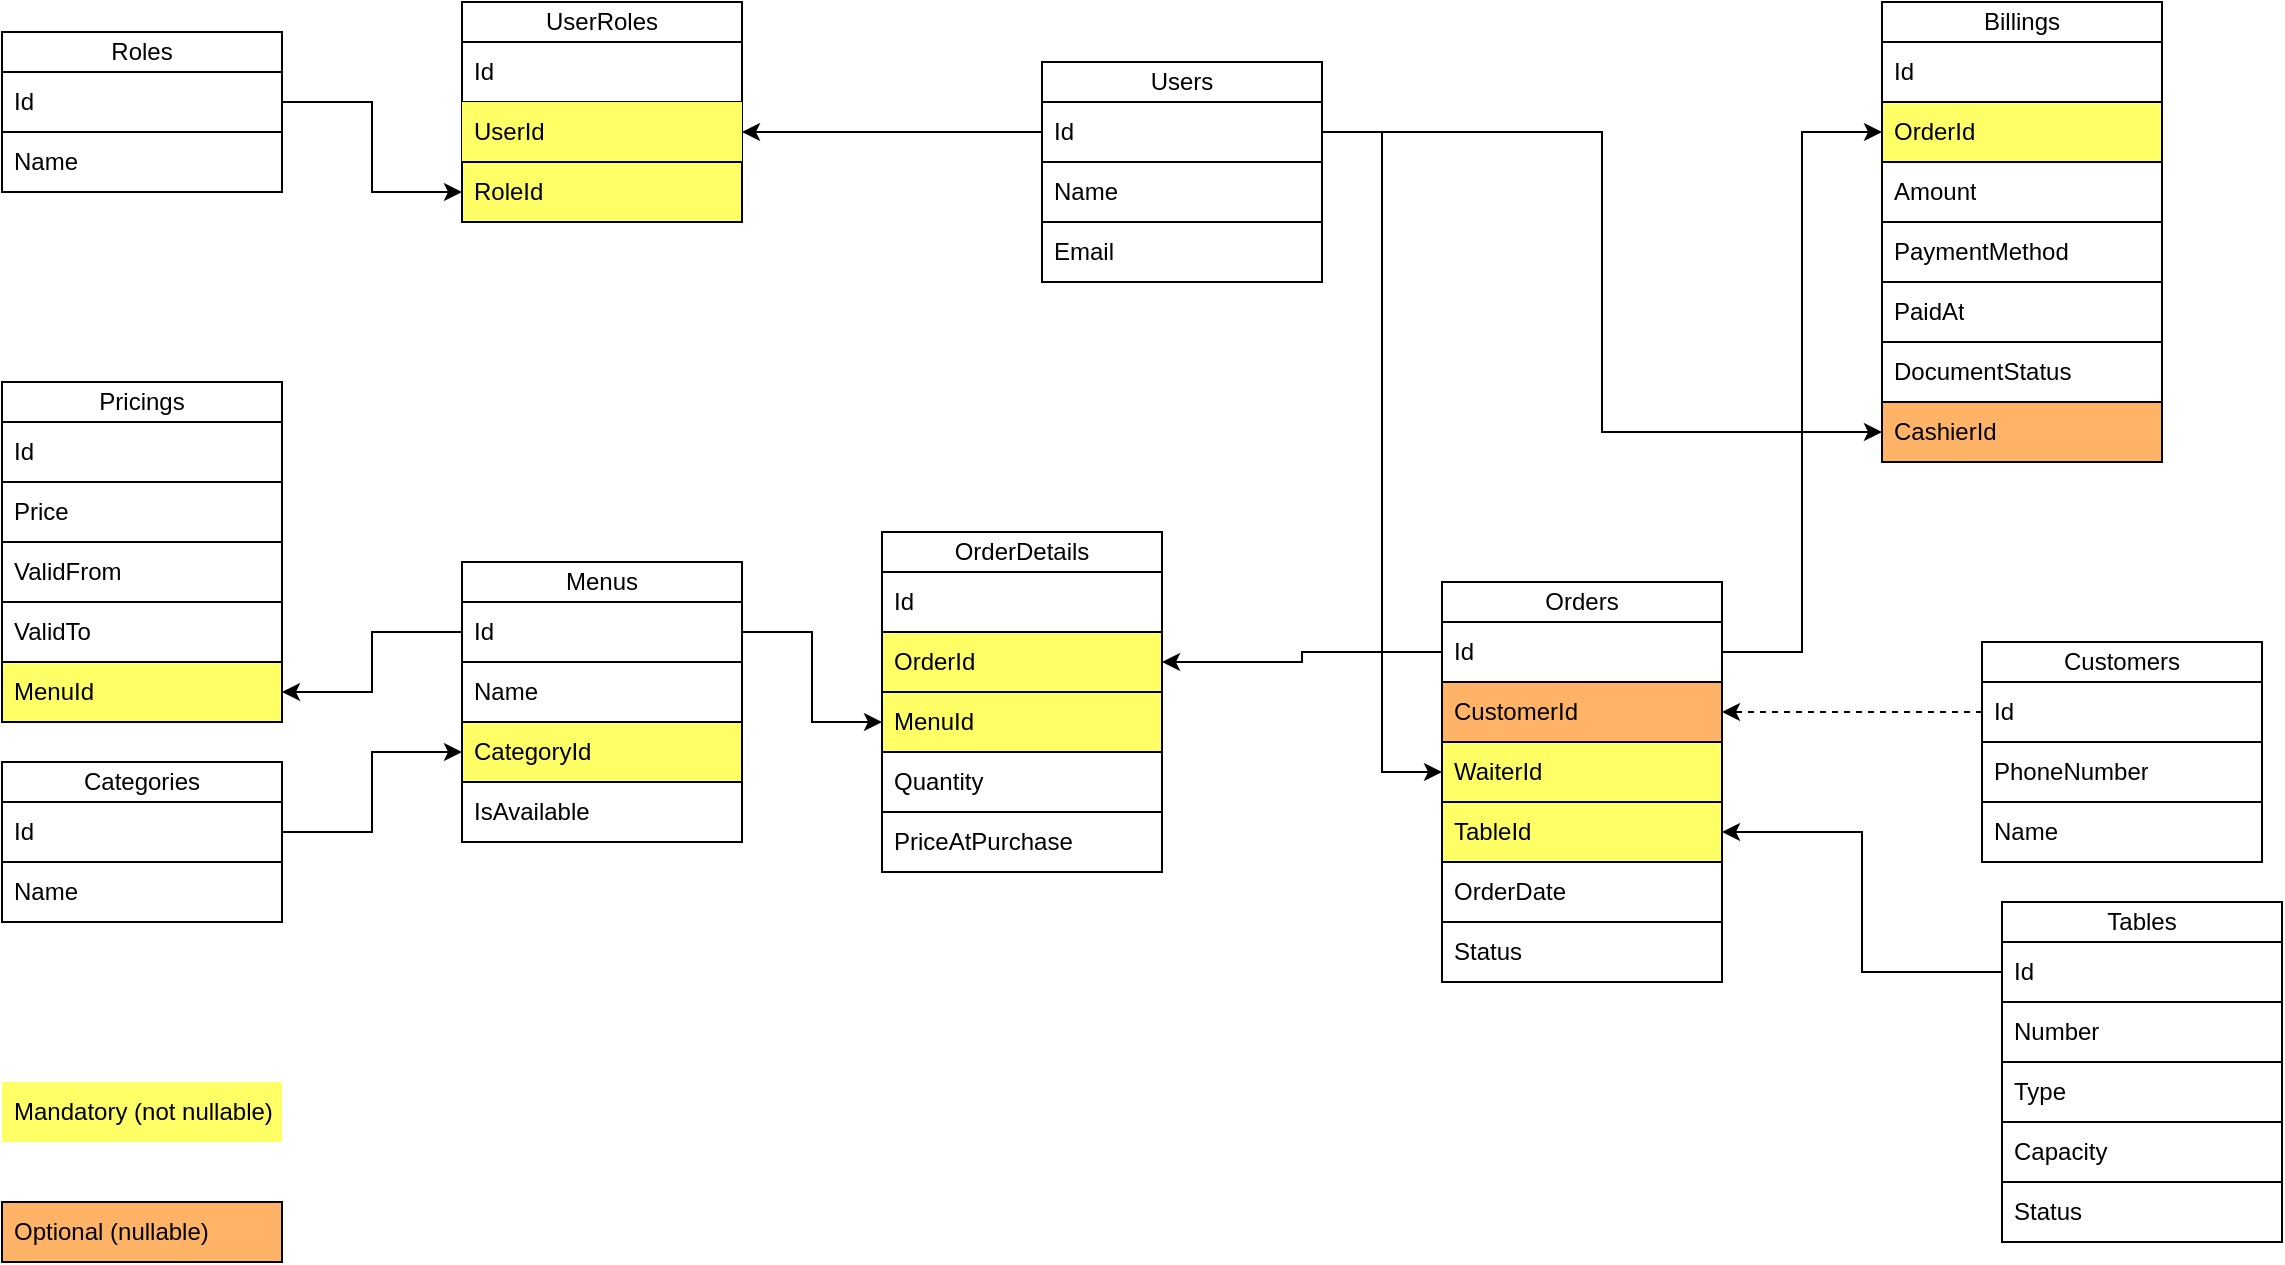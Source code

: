 <mxfile version="28.1.1">
  <diagram name="Page-1" id="DCGqmIz47petnNOtQ6vM">
    <mxGraphModel dx="1665" dy="743" grid="1" gridSize="10" guides="1" tooltips="1" connect="1" arrows="1" fold="1" page="1" pageScale="1" pageWidth="850" pageHeight="1100" math="0" shadow="0">
      <root>
        <mxCell id="0" />
        <mxCell id="1" parent="0" />
        <mxCell id="f1tXv1IunqWs_tW7jJ-t-1" value="Users" style="swimlane;fontStyle=0;childLayout=stackLayout;horizontal=1;startSize=20;horizontalStack=0;resizeParent=1;resizeParentMax=0;resizeLast=0;collapsible=1;marginBottom=0;whiteSpace=wrap;html=1;" parent="1" vertex="1">
          <mxGeometry x="540" y="50" width="140" height="110" as="geometry" />
        </mxCell>
        <mxCell id="f1tXv1IunqWs_tW7jJ-t-2" value="Id" style="text;strokeColor=default;fillColor=none;align=left;verticalAlign=middle;spacingLeft=4;spacingRight=4;overflow=hidden;points=[[0,0.5],[1,0.5]];portConstraint=eastwest;rotatable=0;whiteSpace=wrap;html=1;strokeWidth=1;" parent="f1tXv1IunqWs_tW7jJ-t-1" vertex="1">
          <mxGeometry y="20" width="140" height="30" as="geometry" />
        </mxCell>
        <mxCell id="f1tXv1IunqWs_tW7jJ-t-3" value="Name" style="text;strokeColor=none;fillColor=none;align=left;verticalAlign=middle;spacingLeft=4;spacingRight=4;overflow=hidden;points=[[0,0.5],[1,0.5]];portConstraint=eastwest;rotatable=0;whiteSpace=wrap;html=1;" parent="f1tXv1IunqWs_tW7jJ-t-1" vertex="1">
          <mxGeometry y="50" width="140" height="30" as="geometry" />
        </mxCell>
        <mxCell id="f1tXv1IunqWs_tW7jJ-t-4" value="Email" style="text;strokeColor=default;fillColor=none;align=left;verticalAlign=middle;spacingLeft=4;spacingRight=4;overflow=hidden;points=[[0,0.5],[1,0.5]];portConstraint=eastwest;rotatable=0;whiteSpace=wrap;html=1;strokeWidth=1;" parent="f1tXv1IunqWs_tW7jJ-t-1" vertex="1">
          <mxGeometry y="80" width="140" height="30" as="geometry" />
        </mxCell>
        <mxCell id="f1tXv1IunqWs_tW7jJ-t-5" value="UserRoles" style="swimlane;fontStyle=0;childLayout=stackLayout;horizontal=1;startSize=20;horizontalStack=0;resizeParent=1;resizeParentMax=0;resizeLast=0;collapsible=1;marginBottom=0;whiteSpace=wrap;html=1;" parent="1" vertex="1">
          <mxGeometry x="250" y="20" width="140" height="110" as="geometry" />
        </mxCell>
        <mxCell id="f1tXv1IunqWs_tW7jJ-t-6" value="Id" style="text;strokeColor=default;fillColor=none;align=left;verticalAlign=middle;spacingLeft=4;spacingRight=4;overflow=hidden;points=[[0,0.5],[1,0.5]];portConstraint=eastwest;rotatable=0;whiteSpace=wrap;html=1;" parent="f1tXv1IunqWs_tW7jJ-t-5" vertex="1">
          <mxGeometry y="20" width="140" height="30" as="geometry" />
        </mxCell>
        <mxCell id="f1tXv1IunqWs_tW7jJ-t-7" value="UserId" style="text;strokeColor=none;fillColor=#FFFF66;align=left;verticalAlign=middle;spacingLeft=4;spacingRight=4;overflow=hidden;points=[[0,0.5],[1,0.5]];portConstraint=eastwest;rotatable=0;whiteSpace=wrap;html=1;" parent="f1tXv1IunqWs_tW7jJ-t-5" vertex="1">
          <mxGeometry y="50" width="140" height="30" as="geometry" />
        </mxCell>
        <mxCell id="f1tXv1IunqWs_tW7jJ-t-8" value="RoleId" style="text;strokeColor=default;fillColor=#FFFF66;align=left;verticalAlign=middle;spacingLeft=4;spacingRight=4;overflow=hidden;points=[[0,0.5],[1,0.5]];portConstraint=eastwest;rotatable=0;whiteSpace=wrap;html=1;" parent="f1tXv1IunqWs_tW7jJ-t-5" vertex="1">
          <mxGeometry y="80" width="140" height="30" as="geometry" />
        </mxCell>
        <mxCell id="f1tXv1IunqWs_tW7jJ-t-9" value="Roles" style="swimlane;fontStyle=0;childLayout=stackLayout;horizontal=1;startSize=20;horizontalStack=0;resizeParent=1;resizeParentMax=0;resizeLast=0;collapsible=1;marginBottom=0;whiteSpace=wrap;html=1;" parent="1" vertex="1">
          <mxGeometry x="20" y="35" width="140" height="80" as="geometry" />
        </mxCell>
        <mxCell id="f1tXv1IunqWs_tW7jJ-t-10" value="Id" style="text;strokeColor=default;fillColor=none;align=left;verticalAlign=middle;spacingLeft=4;spacingRight=4;overflow=hidden;points=[[0,0.5],[1,0.5]];portConstraint=eastwest;rotatable=0;whiteSpace=wrap;html=1;" parent="f1tXv1IunqWs_tW7jJ-t-9" vertex="1">
          <mxGeometry y="20" width="140" height="30" as="geometry" />
        </mxCell>
        <mxCell id="f1tXv1IunqWs_tW7jJ-t-11" value="Name" style="text;strokeColor=default;fillColor=none;align=left;verticalAlign=middle;spacingLeft=4;spacingRight=4;overflow=hidden;points=[[0,0.5],[1,0.5]];portConstraint=eastwest;rotatable=0;whiteSpace=wrap;html=1;" parent="f1tXv1IunqWs_tW7jJ-t-9" vertex="1">
          <mxGeometry y="50" width="140" height="30" as="geometry" />
        </mxCell>
        <mxCell id="f1tXv1IunqWs_tW7jJ-t-12" value="Customers" style="swimlane;fontStyle=0;childLayout=stackLayout;horizontal=1;startSize=20;horizontalStack=0;resizeParent=1;resizeParentMax=0;resizeLast=0;collapsible=1;marginBottom=0;whiteSpace=wrap;html=1;" parent="1" vertex="1">
          <mxGeometry x="1010" y="340" width="140" height="110" as="geometry" />
        </mxCell>
        <mxCell id="f1tXv1IunqWs_tW7jJ-t-13" value="Id" style="text;strokeColor=default;fillColor=none;align=left;verticalAlign=middle;spacingLeft=4;spacingRight=4;overflow=hidden;points=[[0,0.5],[1,0.5]];portConstraint=eastwest;rotatable=0;whiteSpace=wrap;html=1;" parent="f1tXv1IunqWs_tW7jJ-t-12" vertex="1">
          <mxGeometry y="20" width="140" height="30" as="geometry" />
        </mxCell>
        <mxCell id="f1tXv1IunqWs_tW7jJ-t-14" value="PhoneNumber" style="text;strokeColor=none;fillColor=none;align=left;verticalAlign=middle;spacingLeft=4;spacingRight=4;overflow=hidden;points=[[0,0.5],[1,0.5]];portConstraint=eastwest;rotatable=0;whiteSpace=wrap;html=1;" parent="f1tXv1IunqWs_tW7jJ-t-12" vertex="1">
          <mxGeometry y="50" width="140" height="30" as="geometry" />
        </mxCell>
        <mxCell id="f1tXv1IunqWs_tW7jJ-t-15" value="Name" style="text;strokeColor=default;fillColor=none;align=left;verticalAlign=middle;spacingLeft=4;spacingRight=4;overflow=hidden;points=[[0,0.5],[1,0.5]];portConstraint=eastwest;rotatable=0;whiteSpace=wrap;html=1;" parent="f1tXv1IunqWs_tW7jJ-t-12" vertex="1">
          <mxGeometry y="80" width="140" height="30" as="geometry" />
        </mxCell>
        <mxCell id="f1tXv1IunqWs_tW7jJ-t-16" value="Menus" style="swimlane;fontStyle=0;childLayout=stackLayout;horizontal=1;startSize=20;horizontalStack=0;resizeParent=1;resizeParentMax=0;resizeLast=0;collapsible=1;marginBottom=0;whiteSpace=wrap;html=1;" parent="1" vertex="1">
          <mxGeometry x="250" y="300" width="140" height="140" as="geometry" />
        </mxCell>
        <mxCell id="f1tXv1IunqWs_tW7jJ-t-17" value="Id" style="text;strokeColor=default;fillColor=none;align=left;verticalAlign=middle;spacingLeft=4;spacingRight=4;overflow=hidden;points=[[0,0.5],[1,0.5]];portConstraint=eastwest;rotatable=0;whiteSpace=wrap;html=1;" parent="f1tXv1IunqWs_tW7jJ-t-16" vertex="1">
          <mxGeometry y="20" width="140" height="30" as="geometry" />
        </mxCell>
        <mxCell id="f1tXv1IunqWs_tW7jJ-t-18" value="Name" style="text;strokeColor=default;fillColor=none;align=left;verticalAlign=middle;spacingLeft=4;spacingRight=4;overflow=hidden;points=[[0,0.5],[1,0.5]];portConstraint=eastwest;rotatable=0;whiteSpace=wrap;html=1;" parent="f1tXv1IunqWs_tW7jJ-t-16" vertex="1">
          <mxGeometry y="50" width="140" height="30" as="geometry" />
        </mxCell>
        <mxCell id="f1tXv1IunqWs_tW7jJ-t-19" value="CategoryId" style="text;strokeColor=default;fillColor=#FFFF66;align=left;verticalAlign=middle;spacingLeft=4;spacingRight=4;overflow=hidden;points=[[0,0.5],[1,0.5]];portConstraint=eastwest;rotatable=0;whiteSpace=wrap;html=1;" parent="f1tXv1IunqWs_tW7jJ-t-16" vertex="1">
          <mxGeometry y="80" width="140" height="30" as="geometry" />
        </mxCell>
        <mxCell id="f1tXv1IunqWs_tW7jJ-t-20" value="IsAvailable" style="text;strokeColor=default;fillColor=none;align=left;verticalAlign=middle;spacingLeft=4;spacingRight=4;overflow=hidden;points=[[0,0.5],[1,0.5]];portConstraint=eastwest;rotatable=0;whiteSpace=wrap;html=1;" parent="f1tXv1IunqWs_tW7jJ-t-16" vertex="1">
          <mxGeometry y="110" width="140" height="30" as="geometry" />
        </mxCell>
        <mxCell id="f1tXv1IunqWs_tW7jJ-t-21" value="Tables" style="swimlane;fontStyle=0;childLayout=stackLayout;horizontal=1;startSize=20;horizontalStack=0;resizeParent=1;resizeParentMax=0;resizeLast=0;collapsible=1;marginBottom=0;whiteSpace=wrap;html=1;" parent="1" vertex="1">
          <mxGeometry x="1020" y="470" width="140" height="170" as="geometry" />
        </mxCell>
        <mxCell id="f1tXv1IunqWs_tW7jJ-t-22" value="Id" style="text;strokeColor=default;fillColor=none;align=left;verticalAlign=middle;spacingLeft=4;spacingRight=4;overflow=hidden;points=[[0,0.5],[1,0.5]];portConstraint=eastwest;rotatable=0;whiteSpace=wrap;html=1;" parent="f1tXv1IunqWs_tW7jJ-t-21" vertex="1">
          <mxGeometry y="20" width="140" height="30" as="geometry" />
        </mxCell>
        <mxCell id="f1tXv1IunqWs_tW7jJ-t-23" value="Number" style="text;strokeColor=default;fillColor=none;align=left;verticalAlign=middle;spacingLeft=4;spacingRight=4;overflow=hidden;points=[[0,0.5],[1,0.5]];portConstraint=eastwest;rotatable=0;whiteSpace=wrap;html=1;" parent="f1tXv1IunqWs_tW7jJ-t-21" vertex="1">
          <mxGeometry y="50" width="140" height="30" as="geometry" />
        </mxCell>
        <mxCell id="f1tXv1IunqWs_tW7jJ-t-24" value="Type" style="text;strokeColor=default;fillColor=none;align=left;verticalAlign=middle;spacingLeft=4;spacingRight=4;overflow=hidden;points=[[0,0.5],[1,0.5]];portConstraint=eastwest;rotatable=0;whiteSpace=wrap;html=1;" parent="f1tXv1IunqWs_tW7jJ-t-21" vertex="1">
          <mxGeometry y="80" width="140" height="30" as="geometry" />
        </mxCell>
        <mxCell id="f1tXv1IunqWs_tW7jJ-t-25" value="Capacity" style="text;strokeColor=default;fillColor=none;align=left;verticalAlign=middle;spacingLeft=4;spacingRight=4;overflow=hidden;points=[[0,0.5],[1,0.5]];portConstraint=eastwest;rotatable=0;whiteSpace=wrap;html=1;" parent="f1tXv1IunqWs_tW7jJ-t-21" vertex="1">
          <mxGeometry y="110" width="140" height="30" as="geometry" />
        </mxCell>
        <mxCell id="f1tXv1IunqWs_tW7jJ-t-26" value="Status" style="text;strokeColor=default;fillColor=none;align=left;verticalAlign=middle;spacingLeft=4;spacingRight=4;overflow=hidden;points=[[0,0.5],[1,0.5]];portConstraint=eastwest;rotatable=0;whiteSpace=wrap;html=1;" parent="f1tXv1IunqWs_tW7jJ-t-21" vertex="1">
          <mxGeometry y="140" width="140" height="30" as="geometry" />
        </mxCell>
        <mxCell id="f1tXv1IunqWs_tW7jJ-t-27" value="Categories" style="swimlane;fontStyle=0;childLayout=stackLayout;horizontal=1;startSize=20;horizontalStack=0;resizeParent=1;resizeParentMax=0;resizeLast=0;collapsible=1;marginBottom=0;whiteSpace=wrap;html=1;" parent="1" vertex="1">
          <mxGeometry x="20" y="400" width="140" height="80" as="geometry" />
        </mxCell>
        <mxCell id="f1tXv1IunqWs_tW7jJ-t-28" value="Id" style="text;strokeColor=default;fillColor=none;align=left;verticalAlign=middle;spacingLeft=4;spacingRight=4;overflow=hidden;points=[[0,0.5],[1,0.5]];portConstraint=eastwest;rotatable=0;whiteSpace=wrap;html=1;" parent="f1tXv1IunqWs_tW7jJ-t-27" vertex="1">
          <mxGeometry y="20" width="140" height="30" as="geometry" />
        </mxCell>
        <mxCell id="f1tXv1IunqWs_tW7jJ-t-29" value="Name" style="text;strokeColor=default;fillColor=none;align=left;verticalAlign=middle;spacingLeft=4;spacingRight=4;overflow=hidden;points=[[0,0.5],[1,0.5]];portConstraint=eastwest;rotatable=0;whiteSpace=wrap;html=1;" parent="f1tXv1IunqWs_tW7jJ-t-27" vertex="1">
          <mxGeometry y="50" width="140" height="30" as="geometry" />
        </mxCell>
        <mxCell id="f1tXv1IunqWs_tW7jJ-t-30" value="Pricings" style="swimlane;fontStyle=0;childLayout=stackLayout;horizontal=1;startSize=20;horizontalStack=0;resizeParent=1;resizeParentMax=0;resizeLast=0;collapsible=1;marginBottom=0;whiteSpace=wrap;html=1;" parent="1" vertex="1">
          <mxGeometry x="20" y="210" width="140" height="170" as="geometry" />
        </mxCell>
        <mxCell id="f1tXv1IunqWs_tW7jJ-t-31" value="Id" style="text;strokeColor=default;fillColor=none;align=left;verticalAlign=middle;spacingLeft=4;spacingRight=4;overflow=hidden;points=[[0,0.5],[1,0.5]];portConstraint=eastwest;rotatable=0;whiteSpace=wrap;html=1;" parent="f1tXv1IunqWs_tW7jJ-t-30" vertex="1">
          <mxGeometry y="20" width="140" height="30" as="geometry" />
        </mxCell>
        <mxCell id="f1tXv1IunqWs_tW7jJ-t-32" value="Price" style="text;strokeColor=default;fillColor=none;align=left;verticalAlign=middle;spacingLeft=4;spacingRight=4;overflow=hidden;points=[[0,0.5],[1,0.5]];portConstraint=eastwest;rotatable=0;whiteSpace=wrap;html=1;" parent="f1tXv1IunqWs_tW7jJ-t-30" vertex="1">
          <mxGeometry y="50" width="140" height="30" as="geometry" />
        </mxCell>
        <mxCell id="5zrD2F4bXcCy60DfROgx-1" value="ValidFrom" style="text;strokeColor=default;fillColor=none;align=left;verticalAlign=middle;spacingLeft=4;spacingRight=4;overflow=hidden;points=[[0,0.5],[1,0.5]];portConstraint=eastwest;rotatable=0;whiteSpace=wrap;html=1;" vertex="1" parent="f1tXv1IunqWs_tW7jJ-t-30">
          <mxGeometry y="80" width="140" height="30" as="geometry" />
        </mxCell>
        <mxCell id="f1tXv1IunqWs_tW7jJ-t-33" value="ValidTo" style="text;strokeColor=default;fillColor=none;align=left;verticalAlign=middle;spacingLeft=4;spacingRight=4;overflow=hidden;points=[[0,0.5],[1,0.5]];portConstraint=eastwest;rotatable=0;whiteSpace=wrap;html=1;" parent="f1tXv1IunqWs_tW7jJ-t-30" vertex="1">
          <mxGeometry y="110" width="140" height="30" as="geometry" />
        </mxCell>
        <mxCell id="f1tXv1IunqWs_tW7jJ-t-34" value="MenuId" style="text;strokeColor=default;fillColor=#FFFF66;align=left;verticalAlign=middle;spacingLeft=4;spacingRight=4;overflow=hidden;points=[[0,0.5],[1,0.5]];portConstraint=eastwest;rotatable=0;whiteSpace=wrap;html=1;" parent="f1tXv1IunqWs_tW7jJ-t-30" vertex="1">
          <mxGeometry y="140" width="140" height="30" as="geometry" />
        </mxCell>
        <mxCell id="f1tXv1IunqWs_tW7jJ-t-35" value="Orders" style="swimlane;fontStyle=0;childLayout=stackLayout;horizontal=1;startSize=20;horizontalStack=0;resizeParent=1;resizeParentMax=0;resizeLast=0;collapsible=1;marginBottom=0;whiteSpace=wrap;html=1;" parent="1" vertex="1">
          <mxGeometry x="740" y="310" width="140" height="200" as="geometry" />
        </mxCell>
        <mxCell id="f1tXv1IunqWs_tW7jJ-t-36" value="Id" style="text;strokeColor=default;fillColor=none;align=left;verticalAlign=middle;spacingLeft=4;spacingRight=4;overflow=hidden;points=[[0,0.5],[1,0.5]];portConstraint=eastwest;rotatable=0;whiteSpace=wrap;html=1;" parent="f1tXv1IunqWs_tW7jJ-t-35" vertex="1">
          <mxGeometry y="20" width="140" height="30" as="geometry" />
        </mxCell>
        <mxCell id="f1tXv1IunqWs_tW7jJ-t-37" value="CustomerId" style="text;strokeColor=default;fillColor=#FFB366;align=left;verticalAlign=middle;spacingLeft=4;spacingRight=4;overflow=hidden;points=[[0,0.5],[1,0.5]];portConstraint=eastwest;rotatable=0;whiteSpace=wrap;html=1;" parent="f1tXv1IunqWs_tW7jJ-t-35" vertex="1">
          <mxGeometry y="50" width="140" height="30" as="geometry" />
        </mxCell>
        <mxCell id="f1tXv1IunqWs_tW7jJ-t-38" value="WaiterId" style="text;strokeColor=default;fillColor=#FFFF66;align=left;verticalAlign=middle;spacingLeft=4;spacingRight=4;overflow=hidden;points=[[0,0.5],[1,0.5]];portConstraint=eastwest;rotatable=0;whiteSpace=wrap;html=1;" parent="f1tXv1IunqWs_tW7jJ-t-35" vertex="1">
          <mxGeometry y="80" width="140" height="30" as="geometry" />
        </mxCell>
        <mxCell id="f1tXv1IunqWs_tW7jJ-t-39" value="TableId" style="text;strokeColor=default;fillColor=#FFFF66;align=left;verticalAlign=middle;spacingLeft=4;spacingRight=4;overflow=hidden;points=[[0,0.5],[1,0.5]];portConstraint=eastwest;rotatable=0;whiteSpace=wrap;html=1;" parent="f1tXv1IunqWs_tW7jJ-t-35" vertex="1">
          <mxGeometry y="110" width="140" height="30" as="geometry" />
        </mxCell>
        <mxCell id="f1tXv1IunqWs_tW7jJ-t-40" value="OrderDate" style="text;strokeColor=default;fillColor=none;align=left;verticalAlign=middle;spacingLeft=4;spacingRight=4;overflow=hidden;points=[[0,0.5],[1,0.5]];portConstraint=eastwest;rotatable=0;whiteSpace=wrap;html=1;" parent="f1tXv1IunqWs_tW7jJ-t-35" vertex="1">
          <mxGeometry y="140" width="140" height="30" as="geometry" />
        </mxCell>
        <mxCell id="f1tXv1IunqWs_tW7jJ-t-41" value="Status" style="text;strokeColor=default;fillColor=none;align=left;verticalAlign=middle;spacingLeft=4;spacingRight=4;overflow=hidden;points=[[0,0.5],[1,0.5]];portConstraint=eastwest;rotatable=0;whiteSpace=wrap;html=1;" parent="f1tXv1IunqWs_tW7jJ-t-35" vertex="1">
          <mxGeometry y="170" width="140" height="30" as="geometry" />
        </mxCell>
        <mxCell id="f1tXv1IunqWs_tW7jJ-t-42" value="OrderDetails" style="swimlane;fontStyle=0;childLayout=stackLayout;horizontal=1;startSize=20;horizontalStack=0;resizeParent=1;resizeParentMax=0;resizeLast=0;collapsible=1;marginBottom=0;whiteSpace=wrap;html=1;" parent="1" vertex="1">
          <mxGeometry x="460" y="285" width="140" height="170" as="geometry" />
        </mxCell>
        <mxCell id="f1tXv1IunqWs_tW7jJ-t-43" value="Id" style="text;strokeColor=default;fillColor=none;align=left;verticalAlign=middle;spacingLeft=4;spacingRight=4;overflow=hidden;points=[[0,0.5],[1,0.5]];portConstraint=eastwest;rotatable=0;whiteSpace=wrap;html=1;" parent="f1tXv1IunqWs_tW7jJ-t-42" vertex="1">
          <mxGeometry y="20" width="140" height="30" as="geometry" />
        </mxCell>
        <mxCell id="f1tXv1IunqWs_tW7jJ-t-44" value="OrderId" style="text;strokeColor=default;fillColor=#FFFF66;align=left;verticalAlign=middle;spacingLeft=4;spacingRight=4;overflow=hidden;points=[[0,0.5],[1,0.5]];portConstraint=eastwest;rotatable=0;whiteSpace=wrap;html=1;" parent="f1tXv1IunqWs_tW7jJ-t-42" vertex="1">
          <mxGeometry y="50" width="140" height="30" as="geometry" />
        </mxCell>
        <mxCell id="f1tXv1IunqWs_tW7jJ-t-45" value="MenuId" style="text;strokeColor=default;fillColor=#FFFF66;align=left;verticalAlign=middle;spacingLeft=4;spacingRight=4;overflow=hidden;points=[[0,0.5],[1,0.5]];portConstraint=eastwest;rotatable=0;whiteSpace=wrap;html=1;" parent="f1tXv1IunqWs_tW7jJ-t-42" vertex="1">
          <mxGeometry y="80" width="140" height="30" as="geometry" />
        </mxCell>
        <mxCell id="f1tXv1IunqWs_tW7jJ-t-46" value="Quantity" style="text;strokeColor=default;fillColor=none;align=left;verticalAlign=middle;spacingLeft=4;spacingRight=4;overflow=hidden;points=[[0,0.5],[1,0.5]];portConstraint=eastwest;rotatable=0;whiteSpace=wrap;html=1;" parent="f1tXv1IunqWs_tW7jJ-t-42" vertex="1">
          <mxGeometry y="110" width="140" height="30" as="geometry" />
        </mxCell>
        <mxCell id="f1tXv1IunqWs_tW7jJ-t-47" value="PriceAtPurchase" style="text;strokeColor=default;fillColor=none;align=left;verticalAlign=middle;spacingLeft=4;spacingRight=4;overflow=hidden;points=[[0,0.5],[1,0.5]];portConstraint=eastwest;rotatable=0;whiteSpace=wrap;html=1;" parent="f1tXv1IunqWs_tW7jJ-t-42" vertex="1">
          <mxGeometry y="140" width="140" height="30" as="geometry" />
        </mxCell>
        <mxCell id="f1tXv1IunqWs_tW7jJ-t-48" value="Billings" style="swimlane;fontStyle=0;childLayout=stackLayout;horizontal=1;startSize=20;horizontalStack=0;resizeParent=1;resizeParentMax=0;resizeLast=0;collapsible=1;marginBottom=0;whiteSpace=wrap;html=1;" parent="1" vertex="1">
          <mxGeometry x="960" y="20" width="140" height="230" as="geometry" />
        </mxCell>
        <mxCell id="f1tXv1IunqWs_tW7jJ-t-49" value="Id" style="text;strokeColor=default;fillColor=none;align=left;verticalAlign=middle;spacingLeft=4;spacingRight=4;overflow=hidden;points=[[0,0.5],[1,0.5]];portConstraint=eastwest;rotatable=0;whiteSpace=wrap;html=1;" parent="f1tXv1IunqWs_tW7jJ-t-48" vertex="1">
          <mxGeometry y="20" width="140" height="30" as="geometry" />
        </mxCell>
        <mxCell id="f1tXv1IunqWs_tW7jJ-t-50" value="OrderId" style="text;strokeColor=default;fillColor=#FFFF66;align=left;verticalAlign=middle;spacingLeft=4;spacingRight=4;overflow=hidden;points=[[0,0.5],[1,0.5]];portConstraint=eastwest;rotatable=0;whiteSpace=wrap;html=1;" parent="f1tXv1IunqWs_tW7jJ-t-48" vertex="1">
          <mxGeometry y="50" width="140" height="30" as="geometry" />
        </mxCell>
        <mxCell id="f1tXv1IunqWs_tW7jJ-t-51" value="Amount" style="text;strokeColor=default;fillColor=none;align=left;verticalAlign=middle;spacingLeft=4;spacingRight=4;overflow=hidden;points=[[0,0.5],[1,0.5]];portConstraint=eastwest;rotatable=0;whiteSpace=wrap;html=1;" parent="f1tXv1IunqWs_tW7jJ-t-48" vertex="1">
          <mxGeometry y="80" width="140" height="30" as="geometry" />
        </mxCell>
        <mxCell id="f1tXv1IunqWs_tW7jJ-t-52" value="PaymentMethod" style="text;strokeColor=default;fillColor=none;align=left;verticalAlign=middle;spacingLeft=4;spacingRight=4;overflow=hidden;points=[[0,0.5],[1,0.5]];portConstraint=eastwest;rotatable=0;whiteSpace=wrap;html=1;" parent="f1tXv1IunqWs_tW7jJ-t-48" vertex="1">
          <mxGeometry y="110" width="140" height="30" as="geometry" />
        </mxCell>
        <mxCell id="f1tXv1IunqWs_tW7jJ-t-53" value="PaidAt" style="text;strokeColor=default;fillColor=none;align=left;verticalAlign=middle;spacingLeft=4;spacingRight=4;overflow=hidden;points=[[0,0.5],[1,0.5]];portConstraint=eastwest;rotatable=0;whiteSpace=wrap;html=1;" parent="f1tXv1IunqWs_tW7jJ-t-48" vertex="1">
          <mxGeometry y="140" width="140" height="30" as="geometry" />
        </mxCell>
        <mxCell id="f1tXv1IunqWs_tW7jJ-t-68" value="DocumentStatus" style="text;strokeColor=default;fillColor=none;align=left;verticalAlign=middle;spacingLeft=4;spacingRight=4;overflow=hidden;points=[[0,0.5],[1,0.5]];portConstraint=eastwest;rotatable=0;whiteSpace=wrap;html=1;" parent="f1tXv1IunqWs_tW7jJ-t-48" vertex="1">
          <mxGeometry y="170" width="140" height="30" as="geometry" />
        </mxCell>
        <mxCell id="f1tXv1IunqWs_tW7jJ-t-54" value="CashierId" style="text;strokeColor=default;fillColor=#FFB366;align=left;verticalAlign=middle;spacingLeft=4;spacingRight=4;overflow=hidden;points=[[0,0.5],[1,0.5]];portConstraint=eastwest;rotatable=0;whiteSpace=wrap;html=1;" parent="f1tXv1IunqWs_tW7jJ-t-48" vertex="1">
          <mxGeometry y="200" width="140" height="30" as="geometry" />
        </mxCell>
        <mxCell id="f1tXv1IunqWs_tW7jJ-t-55" style="edgeStyle=orthogonalEdgeStyle;rounded=0;orthogonalLoop=1;jettySize=auto;html=1;exitX=1;exitY=0.5;exitDx=0;exitDy=0;" parent="1" source="f1tXv1IunqWs_tW7jJ-t-10" target="f1tXv1IunqWs_tW7jJ-t-8" edge="1">
          <mxGeometry relative="1" as="geometry" />
        </mxCell>
        <mxCell id="f1tXv1IunqWs_tW7jJ-t-56" style="edgeStyle=orthogonalEdgeStyle;rounded=0;orthogonalLoop=1;jettySize=auto;html=1;exitX=0;exitY=0.5;exitDx=0;exitDy=0;entryX=1;entryY=0.5;entryDx=0;entryDy=0;" parent="1" source="f1tXv1IunqWs_tW7jJ-t-2" target="f1tXv1IunqWs_tW7jJ-t-7" edge="1">
          <mxGeometry relative="1" as="geometry" />
        </mxCell>
        <mxCell id="f1tXv1IunqWs_tW7jJ-t-57" style="edgeStyle=orthogonalEdgeStyle;rounded=0;orthogonalLoop=1;jettySize=auto;html=1;exitX=0;exitY=0.5;exitDx=0;exitDy=0;entryX=1;entryY=0.5;entryDx=0;entryDy=0;dashed=1;" parent="1" source="f1tXv1IunqWs_tW7jJ-t-13" target="f1tXv1IunqWs_tW7jJ-t-37" edge="1">
          <mxGeometry relative="1" as="geometry" />
        </mxCell>
        <mxCell id="f1tXv1IunqWs_tW7jJ-t-58" style="edgeStyle=orthogonalEdgeStyle;rounded=0;orthogonalLoop=1;jettySize=auto;html=1;exitX=1;exitY=0.5;exitDx=0;exitDy=0;entryX=0;entryY=0.5;entryDx=0;entryDy=0;" parent="1" source="f1tXv1IunqWs_tW7jJ-t-28" target="f1tXv1IunqWs_tW7jJ-t-19" edge="1">
          <mxGeometry relative="1" as="geometry" />
        </mxCell>
        <mxCell id="f1tXv1IunqWs_tW7jJ-t-59" style="edgeStyle=orthogonalEdgeStyle;rounded=0;orthogonalLoop=1;jettySize=auto;html=1;exitX=0;exitY=0.5;exitDx=0;exitDy=0;entryX=1;entryY=0.5;entryDx=0;entryDy=0;" parent="1" source="f1tXv1IunqWs_tW7jJ-t-17" target="f1tXv1IunqWs_tW7jJ-t-34" edge="1">
          <mxGeometry relative="1" as="geometry" />
        </mxCell>
        <mxCell id="f1tXv1IunqWs_tW7jJ-t-60" style="edgeStyle=orthogonalEdgeStyle;rounded=0;orthogonalLoop=1;jettySize=auto;html=1;exitX=1;exitY=0.5;exitDx=0;exitDy=0;entryX=0;entryY=0.5;entryDx=0;entryDy=0;" parent="1" source="f1tXv1IunqWs_tW7jJ-t-36" target="f1tXv1IunqWs_tW7jJ-t-50" edge="1">
          <mxGeometry relative="1" as="geometry" />
        </mxCell>
        <mxCell id="f1tXv1IunqWs_tW7jJ-t-61" style="edgeStyle=orthogonalEdgeStyle;rounded=0;orthogonalLoop=1;jettySize=auto;html=1;exitX=0;exitY=0.5;exitDx=0;exitDy=0;entryX=1;entryY=0.5;entryDx=0;entryDy=0;" parent="1" source="f1tXv1IunqWs_tW7jJ-t-36" target="f1tXv1IunqWs_tW7jJ-t-44" edge="1">
          <mxGeometry relative="1" as="geometry" />
        </mxCell>
        <mxCell id="f1tXv1IunqWs_tW7jJ-t-62" style="edgeStyle=orthogonalEdgeStyle;rounded=0;orthogonalLoop=1;jettySize=auto;html=1;exitX=1;exitY=0.5;exitDx=0;exitDy=0;entryX=0;entryY=0.5;entryDx=0;entryDy=0;" parent="1" source="f1tXv1IunqWs_tW7jJ-t-2" target="f1tXv1IunqWs_tW7jJ-t-54" edge="1">
          <mxGeometry relative="1" as="geometry" />
        </mxCell>
        <mxCell id="f1tXv1IunqWs_tW7jJ-t-63" style="edgeStyle=orthogonalEdgeStyle;rounded=0;orthogonalLoop=1;jettySize=auto;html=1;exitX=1;exitY=0.5;exitDx=0;exitDy=0;entryX=0;entryY=0.5;entryDx=0;entryDy=0;" parent="1" source="f1tXv1IunqWs_tW7jJ-t-17" target="f1tXv1IunqWs_tW7jJ-t-45" edge="1">
          <mxGeometry relative="1" as="geometry" />
        </mxCell>
        <mxCell id="f1tXv1IunqWs_tW7jJ-t-64" style="edgeStyle=orthogonalEdgeStyle;rounded=0;orthogonalLoop=1;jettySize=auto;html=1;exitX=1;exitY=0.5;exitDx=0;exitDy=0;" parent="1" source="f1tXv1IunqWs_tW7jJ-t-2" target="f1tXv1IunqWs_tW7jJ-t-38" edge="1">
          <mxGeometry relative="1" as="geometry" />
        </mxCell>
        <mxCell id="f1tXv1IunqWs_tW7jJ-t-65" style="edgeStyle=orthogonalEdgeStyle;rounded=0;orthogonalLoop=1;jettySize=auto;html=1;exitX=0;exitY=0.5;exitDx=0;exitDy=0;" parent="1" source="f1tXv1IunqWs_tW7jJ-t-22" target="f1tXv1IunqWs_tW7jJ-t-39" edge="1">
          <mxGeometry relative="1" as="geometry" />
        </mxCell>
        <mxCell id="f1tXv1IunqWs_tW7jJ-t-66" value="Mandatory (not nullable)" style="text;strokeColor=none;fillColor=#FFFF66;align=left;verticalAlign=middle;spacingLeft=4;spacingRight=4;overflow=hidden;points=[[0,0.5],[1,0.5]];portConstraint=eastwest;rotatable=0;whiteSpace=wrap;html=1;" parent="1" vertex="1">
          <mxGeometry x="20" y="560" width="140" height="30" as="geometry" />
        </mxCell>
        <mxCell id="f1tXv1IunqWs_tW7jJ-t-67" value="Optional (nullable)" style="text;strokeColor=default;fillColor=#FFB366;align=left;verticalAlign=middle;spacingLeft=4;spacingRight=4;overflow=hidden;points=[[0,0.5],[1,0.5]];portConstraint=eastwest;rotatable=0;whiteSpace=wrap;html=1;" parent="1" vertex="1">
          <mxGeometry x="20" y="620" width="140" height="30" as="geometry" />
        </mxCell>
      </root>
    </mxGraphModel>
  </diagram>
</mxfile>
